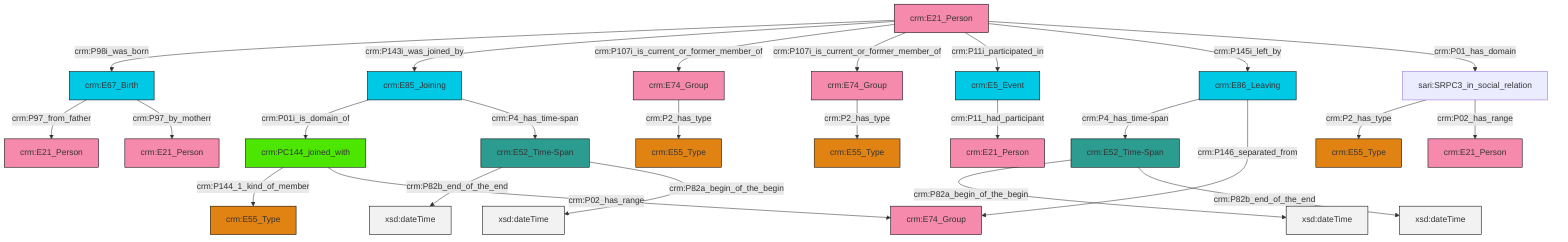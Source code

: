 graph TD
classDef Literal fill:#f2f2f2,stroke:#000000;
classDef CRM_Entity fill:#FFFFFF,stroke:#000000;
classDef Temporal_Entity fill:#00C9E6, stroke:#000000;
classDef Type fill:#E18312, stroke:#000000;
classDef Time-Span fill:#2C9C91, stroke:#000000;
classDef Appellation fill:#FFEB7F, stroke:#000000;
classDef Place fill:#008836, stroke:#000000;
classDef Persistent_Item fill:#B266B2, stroke:#000000;
classDef Conceptual_Object fill:#FFD700, stroke:#000000;
classDef Physical_Thing fill:#D2B48C, stroke:#000000;
classDef Actor fill:#f58aad, stroke:#000000;
classDef PC_Classes fill:#4ce600, stroke:#000000;
classDef Multi fill:#cccccc,stroke:#000000;

0["crm:PC144_joined_with"]:::PC_Classes -->|crm:P144_1_kind_of_member| 1["crm:E55_Type"]:::Type
2["crm:E21_Person"]:::Actor -->|crm:P98i_was_born| 3["crm:E67_Birth"]:::Temporal_Entity
3["crm:E67_Birth"]:::Temporal_Entity -->|crm:P97_from_father| 4["crm:E21_Person"]:::Actor
2["crm:E21_Person"]:::Actor -->|crm:P143i_was_joined_by| 5["crm:E85_Joining"]:::Temporal_Entity
6["crm:E74_Group"]:::Actor -->|crm:P2_has_type| 7["crm:E55_Type"]:::Type
3["crm:E67_Birth"]:::Temporal_Entity -->|crm:P97_by_motherr| 8["crm:E21_Person"]:::Actor
10["sari:SRPC3_in_social_relation"]:::Default -->|crm:P2_has_type| 11["crm:E55_Type"]:::Type
5["crm:E85_Joining"]:::Temporal_Entity -->|crm:P01i_is_domain_of| 0["crm:PC144_joined_with"]:::PC_Classes
2["crm:E21_Person"]:::Actor -->|crm:P107i_is_current_or_former_member_of| 17["crm:E74_Group"]:::Actor
10["sari:SRPC3_in_social_relation"]:::Default -->|crm:P02_has_range| 18["crm:E21_Person"]:::Actor
14["crm:E52_Time-Span"]:::Time-Span -->|crm:P82b_end_of_the_end| 21[xsd:dateTime]:::Literal
14["crm:E52_Time-Span"]:::Time-Span -->|crm:P82a_begin_of_the_begin| 23[xsd:dateTime]:::Literal
5["crm:E85_Joining"]:::Temporal_Entity -->|crm:P4_has_time-span| 14["crm:E52_Time-Span"]:::Time-Span
19["crm:E5_Event"]:::Temporal_Entity -->|crm:P11_had_participant| 26["crm:E21_Person"]:::Actor
17["crm:E74_Group"]:::Actor -->|crm:P2_has_type| 28["crm:E55_Type"]:::Type
2["crm:E21_Person"]:::Actor -->|crm:P107i_is_current_or_former_member_of| 6["crm:E74_Group"]:::Actor
37["crm:E52_Time-Span"]:::Time-Span -->|crm:P82a_begin_of_the_begin| 38[xsd:dateTime]:::Literal
34["crm:E86_Leaving"]:::Temporal_Entity -->|crm:P4_has_time-span| 37["crm:E52_Time-Span"]:::Time-Span
2["crm:E21_Person"]:::Actor -->|crm:P11i_participated_in| 19["crm:E5_Event"]:::Temporal_Entity
2["crm:E21_Person"]:::Actor -->|crm:P145i_left_by| 34["crm:E86_Leaving"]:::Temporal_Entity
2["crm:E21_Person"]:::Actor -->|crm:P01_has_domain| 10["sari:SRPC3_in_social_relation"]:::Default
0["crm:PC144_joined_with"]:::PC_Classes -->|crm:P02_has_range| 31["crm:E74_Group"]:::Actor
37["crm:E52_Time-Span"]:::Time-Span -->|crm:P82b_end_of_the_end| 46[xsd:dateTime]:::Literal
34["crm:E86_Leaving"]:::Temporal_Entity -->|crm:P146_separated_from| 31["crm:E74_Group"]:::Actor